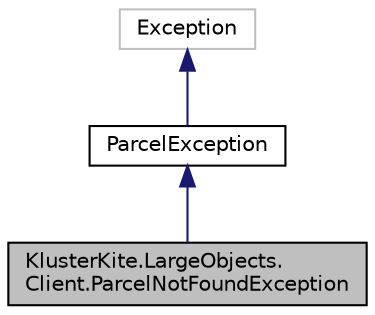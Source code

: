 digraph "KlusterKite.LargeObjects.Client.ParcelNotFoundException"
{
  edge [fontname="Helvetica",fontsize="10",labelfontname="Helvetica",labelfontsize="10"];
  node [fontname="Helvetica",fontsize="10",shape=record];
  Node3 [label="KlusterKite.LargeObjects.\lClient.ParcelNotFoundException",height=0.2,width=0.4,color="black", fillcolor="grey75", style="filled", fontcolor="black"];
  Node4 -> Node3 [dir="back",color="midnightblue",fontsize="10",style="solid",fontname="Helvetica"];
  Node4 [label="ParcelException",height=0.2,width=0.4,color="black", fillcolor="white", style="filled",URL="$class_kluster_kite_1_1_large_objects_1_1_client_1_1_parcel_exception.html",tooltip="Exception that is thrown in parcel send / receive process "];
  Node5 -> Node4 [dir="back",color="midnightblue",fontsize="10",style="solid",fontname="Helvetica"];
  Node5 [label="Exception",height=0.2,width=0.4,color="grey75", fillcolor="white", style="filled"];
}
